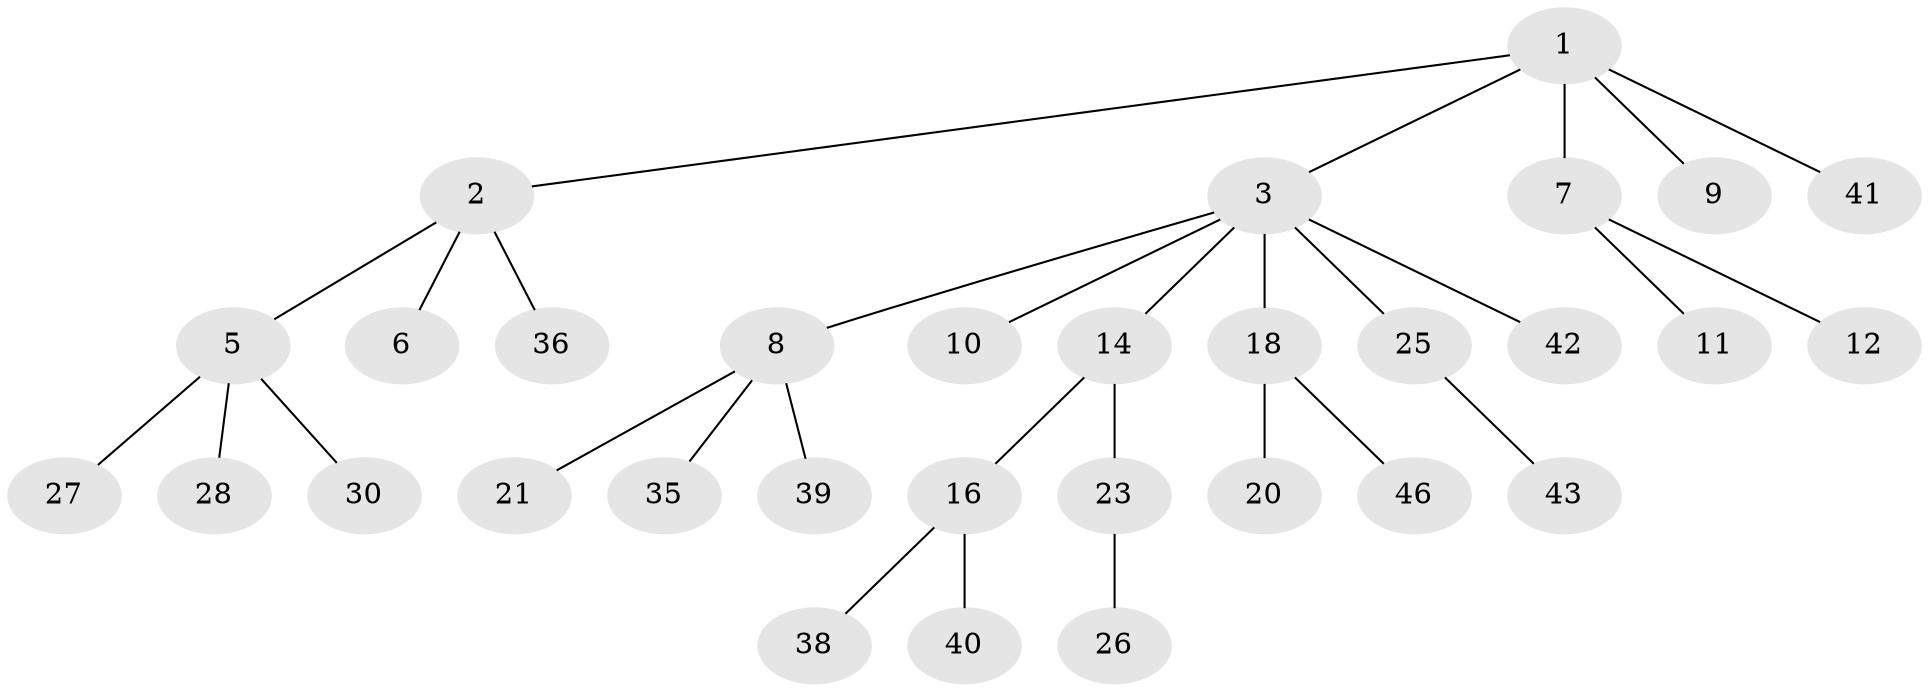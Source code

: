 // original degree distribution, {6: 0.02, 5: 0.04, 4: 0.08, 3: 0.12, 1: 0.52, 2: 0.22}
// Generated by graph-tools (version 1.1) at 2025/42/03/06/25 10:42:03]
// undirected, 31 vertices, 30 edges
graph export_dot {
graph [start="1"]
  node [color=gray90,style=filled];
  1 [super="+22"];
  2 [super="+24"];
  3 [super="+4"];
  5 [super="+19"];
  6;
  7 [super="+34"];
  8 [super="+17"];
  9 [super="+13"];
  10 [super="+29"];
  11 [super="+44"];
  12 [super="+31"];
  14 [super="+15"];
  16 [super="+48"];
  18 [super="+32"];
  20;
  21;
  23 [super="+37"];
  25 [super="+33"];
  26;
  27 [super="+50"];
  28;
  30 [super="+45"];
  35;
  36;
  38;
  39;
  40 [super="+49"];
  41;
  42;
  43 [super="+47"];
  46;
  1 -- 2;
  1 -- 3;
  1 -- 7;
  1 -- 9;
  1 -- 41;
  2 -- 5;
  2 -- 6;
  2 -- 36;
  3 -- 8;
  3 -- 10;
  3 -- 14;
  3 -- 25;
  3 -- 18;
  3 -- 42;
  5 -- 30;
  5 -- 27;
  5 -- 28;
  7 -- 11;
  7 -- 12;
  8 -- 35;
  8 -- 21;
  8 -- 39;
  14 -- 16;
  14 -- 23;
  16 -- 38;
  16 -- 40;
  18 -- 20;
  18 -- 46;
  23 -- 26;
  25 -- 43;
}
